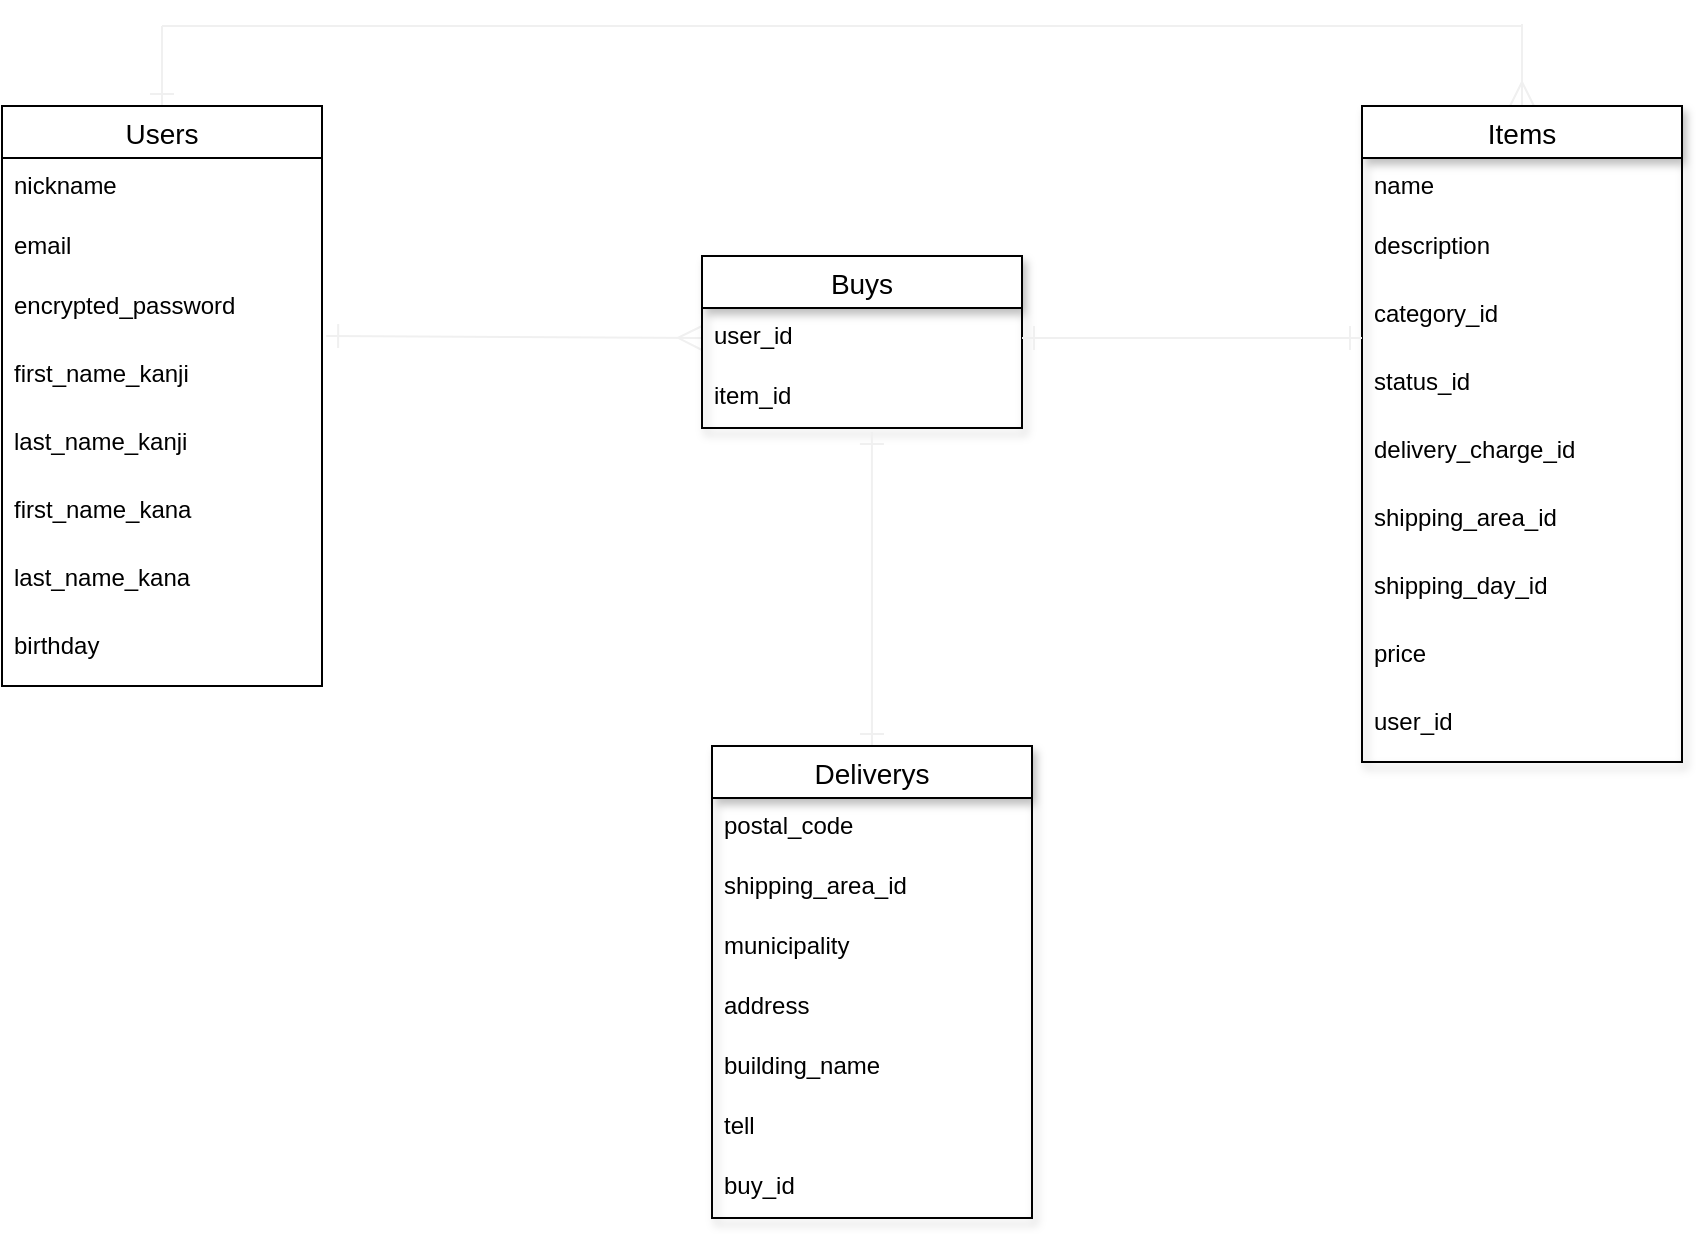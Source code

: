 <mxfile>
    <diagram id="SYYIoxHmVdFxY4b5FEGh" name="ページ1">
        <mxGraphModel dx="287" dy="200" grid="1" gridSize="10" guides="1" tooltips="1" connect="1" arrows="1" fold="1" page="1" pageScale="1" pageWidth="1169" pageHeight="827" math="0" shadow="0">
            <root>
                <mxCell id="0"/>
                <mxCell id="1" parent="0"/>
                <mxCell id="R4g8S2cu2oiYWbdXBOTO-71" style="edgeStyle=none;rounded=0;jumpSize=6;orthogonalLoop=1;jettySize=auto;html=1;shadow=0;startArrow=ERone;startFill=0;endArrow=none;endFill=0;startSize=10;endSize=10;targetPerimeterSpacing=5;strokeColor=#f0f0f0;strokeWidth=1;" edge="1" parent="1" source="17">
                    <mxGeometry relative="1" as="geometry">
                        <mxPoint x="240" y="40" as="targetPoint"/>
                    </mxGeometry>
                </mxCell>
                <mxCell id="17" value="Users" style="swimlane;fontStyle=0;childLayout=stackLayout;horizontal=1;startSize=26;horizontalStack=0;resizeParent=1;resizeParentMax=0;resizeLast=0;collapsible=1;marginBottom=0;align=center;fontSize=14;aspect=fixed;" vertex="1" parent="1">
                    <mxGeometry x="160" y="80" width="160" height="290" as="geometry">
                        <mxRectangle x="80" y="80" width="70" height="26" as="alternateBounds"/>
                    </mxGeometry>
                </mxCell>
                <mxCell id="18" value="nickname" style="text;strokeColor=none;fillColor=none;spacingLeft=4;spacingRight=4;overflow=hidden;rotatable=0;points=[[0,0.5],[1,0.5]];portConstraint=eastwest;fontSize=12;" vertex="1" parent="17">
                    <mxGeometry y="26" width="160" height="30" as="geometry"/>
                </mxCell>
                <mxCell id="19" value="email" style="text;strokeColor=none;fillColor=none;spacingLeft=4;spacingRight=4;overflow=hidden;rotatable=0;points=[[0,0.5],[1,0.5]];portConstraint=eastwest;fontSize=12;" vertex="1" parent="17">
                    <mxGeometry y="56" width="160" height="30" as="geometry"/>
                </mxCell>
                <mxCell id="41" value="encrypted_password" style="text;strokeColor=none;fillColor=none;spacingLeft=4;spacingRight=4;overflow=hidden;rotatable=0;points=[[0,0.5],[1,0.5]];portConstraint=eastwest;fontSize=12;" vertex="1" parent="17">
                    <mxGeometry y="86" width="160" height="34" as="geometry"/>
                </mxCell>
                <mxCell id="42" value="first_name_kanji " style="text;strokeColor=none;fillColor=none;spacingLeft=4;spacingRight=4;overflow=hidden;rotatable=0;points=[[0,0.5],[1,0.5]];portConstraint=eastwest;fontSize=12;" vertex="1" parent="17">
                    <mxGeometry y="120" width="160" height="34" as="geometry"/>
                </mxCell>
                <mxCell id="R4g8S2cu2oiYWbdXBOTO-78" value="last_name_kanji " style="text;strokeColor=none;fillColor=none;spacingLeft=4;spacingRight=4;overflow=hidden;rotatable=0;points=[[0,0.5],[1,0.5]];portConstraint=eastwest;fontSize=12;" vertex="1" parent="17">
                    <mxGeometry y="154" width="160" height="34" as="geometry"/>
                </mxCell>
                <mxCell id="R4g8S2cu2oiYWbdXBOTO-77" value="first_name_kana" style="text;strokeColor=none;fillColor=none;spacingLeft=4;spacingRight=4;overflow=hidden;rotatable=0;points=[[0,0.5],[1,0.5]];portConstraint=eastwest;fontSize=12;" vertex="1" parent="17">
                    <mxGeometry y="188" width="160" height="34" as="geometry"/>
                </mxCell>
                <mxCell id="R4g8S2cu2oiYWbdXBOTO-76" value="last_name_kana" style="text;strokeColor=none;fillColor=none;spacingLeft=4;spacingRight=4;overflow=hidden;rotatable=0;points=[[0,0.5],[1,0.5]];portConstraint=eastwest;fontSize=12;" vertex="1" parent="17">
                    <mxGeometry y="222" width="160" height="34" as="geometry"/>
                </mxCell>
                <mxCell id="20" value="birthday" style="text;strokeColor=none;fillColor=none;spacingLeft=4;spacingRight=4;overflow=hidden;rotatable=0;points=[[0,0.5],[1,0.5]];portConstraint=eastwest;fontSize=12;" vertex="1" parent="17">
                    <mxGeometry y="256" width="160" height="34" as="geometry"/>
                </mxCell>
                <mxCell id="R4g8S2cu2oiYWbdXBOTO-46" style="edgeStyle=none;rounded=0;jumpSize=6;orthogonalLoop=1;jettySize=auto;html=1;entryX=1.013;entryY=-0.147;entryDx=0;entryDy=0;entryPerimeter=0;shadow=0;startArrow=ERmany;startFill=0;endArrow=ERone;endFill=0;startSize=10;endSize=10;targetPerimeterSpacing=5;strokeColor=#f0f0f0;strokeWidth=1;exitX=0;exitY=0.5;exitDx=0;exitDy=0;spacing=2;" edge="1" parent="1" source="29" target="42">
                    <mxGeometry relative="1" as="geometry"/>
                </mxCell>
                <mxCell id="R4g8S2cu2oiYWbdXBOTO-72" style="edgeStyle=none;rounded=0;jumpSize=6;orthogonalLoop=1;jettySize=auto;html=1;shadow=0;startArrow=ERmany;startFill=0;endArrow=none;endFill=0;startSize=10;endSize=10;targetPerimeterSpacing=5;strokeColor=#f0f0f0;strokeWidth=1;" edge="1" parent="1" source="21">
                    <mxGeometry relative="1" as="geometry">
                        <mxPoint x="920" y="39" as="targetPoint"/>
                    </mxGeometry>
                </mxCell>
                <mxCell id="21" value="Items" style="swimlane;fontStyle=0;childLayout=stackLayout;horizontal=1;startSize=26;horizontalStack=0;resizeParent=1;resizeParentMax=0;resizeLast=0;collapsible=1;marginBottom=0;align=center;fontSize=14;shadow=1;" vertex="1" parent="1">
                    <mxGeometry x="840" y="80" width="160" height="328" as="geometry">
                        <mxRectangle x="560" y="80" width="70" height="26" as="alternateBounds"/>
                    </mxGeometry>
                </mxCell>
                <mxCell id="23" value="name" style="text;strokeColor=none;fillColor=none;spacingLeft=4;spacingRight=4;overflow=hidden;rotatable=0;points=[[0,0.5],[1,0.5]];portConstraint=eastwest;fontSize=12;" vertex="1" parent="21">
                    <mxGeometry y="26" width="160" height="30" as="geometry"/>
                </mxCell>
                <mxCell id="45" value="description" style="text;strokeColor=none;fillColor=none;spacingLeft=4;spacingRight=4;overflow=hidden;rotatable=0;points=[[0,0.5],[1,0.5]];portConstraint=eastwest;fontSize=12;" vertex="1" parent="21">
                    <mxGeometry y="56" width="160" height="34" as="geometry"/>
                </mxCell>
                <mxCell id="R4g8S2cu2oiYWbdXBOTO-59" value="category_id" style="text;strokeColor=none;fillColor=none;spacingLeft=4;spacingRight=4;overflow=hidden;rotatable=0;points=[[0,0.5],[1,0.5]];portConstraint=eastwest;fontSize=12;" vertex="1" parent="21">
                    <mxGeometry y="90" width="160" height="34" as="geometry"/>
                </mxCell>
                <mxCell id="R4g8S2cu2oiYWbdXBOTO-60" value="status_id" style="text;strokeColor=none;fillColor=none;spacingLeft=4;spacingRight=4;overflow=hidden;rotatable=0;points=[[0,0.5],[1,0.5]];portConstraint=eastwest;fontSize=12;" vertex="1" parent="21">
                    <mxGeometry y="124" width="160" height="34" as="geometry"/>
                </mxCell>
                <mxCell id="R4g8S2cu2oiYWbdXBOTO-83" value="delivery_charge_id" style="text;strokeColor=none;fillColor=none;spacingLeft=4;spacingRight=4;overflow=hidden;rotatable=0;points=[[0,0.5],[1,0.5]];portConstraint=eastwest;fontSize=12;" vertex="1" parent="21">
                    <mxGeometry y="158" width="160" height="34" as="geometry"/>
                </mxCell>
                <mxCell id="R4g8S2cu2oiYWbdXBOTO-82" value="shipping_area_id" style="text;strokeColor=none;fillColor=none;spacingLeft=4;spacingRight=4;overflow=hidden;rotatable=0;points=[[0,0.5],[1,0.5]];portConstraint=eastwest;fontSize=12;" vertex="1" parent="21">
                    <mxGeometry y="192" width="160" height="34" as="geometry"/>
                </mxCell>
                <mxCell id="R4g8S2cu2oiYWbdXBOTO-81" value="shipping_day_id" style="text;strokeColor=none;fillColor=none;spacingLeft=4;spacingRight=4;overflow=hidden;rotatable=0;points=[[0,0.5],[1,0.5]];portConstraint=eastwest;fontSize=12;" vertex="1" parent="21">
                    <mxGeometry y="226" width="160" height="34" as="geometry"/>
                </mxCell>
                <mxCell id="R4g8S2cu2oiYWbdXBOTO-87" value="price " style="text;strokeColor=none;fillColor=none;spacingLeft=4;spacingRight=4;overflow=hidden;rotatable=0;points=[[0,0.5],[1,0.5]];portConstraint=eastwest;fontSize=12;" vertex="1" parent="21">
                    <mxGeometry y="260" width="160" height="34" as="geometry"/>
                </mxCell>
                <mxCell id="R4g8S2cu2oiYWbdXBOTO-80" value="user_id" style="text;strokeColor=none;fillColor=none;spacingLeft=4;spacingRight=4;overflow=hidden;rotatable=0;points=[[0,0.5],[1,0.5]];portConstraint=eastwest;fontSize=12;" vertex="1" parent="21">
                    <mxGeometry y="294" width="160" height="34" as="geometry"/>
                </mxCell>
                <mxCell id="28" value="Buys" style="swimlane;fontStyle=0;childLayout=stackLayout;horizontal=1;startSize=26;horizontalStack=0;resizeParent=1;resizeParentMax=0;resizeLast=0;collapsible=1;marginBottom=0;align=center;fontSize=14;shadow=1;" vertex="1" parent="1">
                    <mxGeometry x="510" y="155" width="160" height="86" as="geometry"/>
                </mxCell>
                <mxCell id="29" value="user_id" style="text;strokeColor=none;fillColor=none;spacingLeft=4;spacingRight=4;overflow=hidden;rotatable=0;points=[[0,0.5],[1,0.5]];portConstraint=eastwest;fontSize=12;" vertex="1" parent="28">
                    <mxGeometry y="26" width="160" height="30" as="geometry"/>
                </mxCell>
                <mxCell id="R4g8S2cu2oiYWbdXBOTO-69" value="item_id" style="text;strokeColor=none;fillColor=none;spacingLeft=4;spacingRight=4;overflow=hidden;rotatable=0;points=[[0,0.5],[1,0.5]];portConstraint=eastwest;fontSize=12;" vertex="1" parent="28">
                    <mxGeometry y="56" width="160" height="30" as="geometry"/>
                </mxCell>
                <mxCell id="R4g8S2cu2oiYWbdXBOTO-68" style="edgeStyle=none;rounded=0;jumpSize=6;orthogonalLoop=1;jettySize=auto;html=1;entryX=0.531;entryY=1.067;entryDx=0;entryDy=0;entryPerimeter=0;shadow=0;startArrow=ERone;startFill=0;endArrow=ERone;endFill=0;startSize=10;endSize=10;targetPerimeterSpacing=5;strokeColor=#f0f0f0;strokeWidth=1;" edge="1" parent="1" source="R4g8S2cu2oiYWbdXBOTO-53" target="R4g8S2cu2oiYWbdXBOTO-69">
                    <mxGeometry relative="1" as="geometry">
                        <mxPoint x="597.04" y="274" as="targetPoint"/>
                    </mxGeometry>
                </mxCell>
                <mxCell id="R4g8S2cu2oiYWbdXBOTO-53" value="Deliverys" style="swimlane;fontStyle=0;childLayout=stackLayout;horizontal=1;startSize=26;horizontalStack=0;resizeParent=1;resizeParentMax=0;resizeLast=0;collapsible=1;marginBottom=0;align=center;fontSize=14;shadow=1;" vertex="1" parent="1">
                    <mxGeometry x="515" y="400" width="160" height="236" as="geometry"/>
                </mxCell>
                <mxCell id="R4g8S2cu2oiYWbdXBOTO-54" value=" postal_code " style="text;strokeColor=none;fillColor=none;spacingLeft=4;spacingRight=4;overflow=hidden;rotatable=0;points=[[0,0.5],[1,0.5]];portConstraint=eastwest;fontSize=12;" vertex="1" parent="R4g8S2cu2oiYWbdXBOTO-53">
                    <mxGeometry y="26" width="160" height="30" as="geometry"/>
                </mxCell>
                <mxCell id="R4g8S2cu2oiYWbdXBOTO-55" value="shipping_area_id" style="text;strokeColor=none;fillColor=none;spacingLeft=4;spacingRight=4;overflow=hidden;rotatable=0;points=[[0,0.5],[1,0.5]];portConstraint=eastwest;fontSize=12;" vertex="1" parent="R4g8S2cu2oiYWbdXBOTO-53">
                    <mxGeometry y="56" width="160" height="30" as="geometry"/>
                </mxCell>
                <mxCell id="R4g8S2cu2oiYWbdXBOTO-56" value="municipality" style="text;strokeColor=none;fillColor=none;spacingLeft=4;spacingRight=4;overflow=hidden;rotatable=0;points=[[0,0.5],[1,0.5]];portConstraint=eastwest;fontSize=12;" vertex="1" parent="R4g8S2cu2oiYWbdXBOTO-53">
                    <mxGeometry y="86" width="160" height="30" as="geometry"/>
                </mxCell>
                <mxCell id="R4g8S2cu2oiYWbdXBOTO-57" value="address " style="text;strokeColor=none;fillColor=none;spacingLeft=4;spacingRight=4;overflow=hidden;rotatable=0;points=[[0,0.5],[1,0.5]];portConstraint=eastwest;fontSize=12;" vertex="1" parent="R4g8S2cu2oiYWbdXBOTO-53">
                    <mxGeometry y="116" width="160" height="30" as="geometry"/>
                </mxCell>
                <mxCell id="R4g8S2cu2oiYWbdXBOTO-85" value="building_name" style="text;strokeColor=none;fillColor=none;spacingLeft=4;spacingRight=4;overflow=hidden;rotatable=0;points=[[0,0.5],[1,0.5]];portConstraint=eastwest;fontSize=12;" vertex="1" parent="R4g8S2cu2oiYWbdXBOTO-53">
                    <mxGeometry y="146" width="160" height="30" as="geometry"/>
                </mxCell>
                <mxCell id="R4g8S2cu2oiYWbdXBOTO-86" value="tell " style="text;strokeColor=none;fillColor=none;spacingLeft=4;spacingRight=4;overflow=hidden;rotatable=0;points=[[0,0.5],[1,0.5]];portConstraint=eastwest;fontSize=12;" vertex="1" parent="R4g8S2cu2oiYWbdXBOTO-53">
                    <mxGeometry y="176" width="160" height="30" as="geometry"/>
                </mxCell>
                <mxCell id="R4g8S2cu2oiYWbdXBOTO-84" value="buy_id" style="text;strokeColor=none;fillColor=none;spacingLeft=4;spacingRight=4;overflow=hidden;rotatable=0;points=[[0,0.5],[1,0.5]];portConstraint=eastwest;fontSize=12;" vertex="1" parent="R4g8S2cu2oiYWbdXBOTO-53">
                    <mxGeometry y="206" width="160" height="30" as="geometry"/>
                </mxCell>
                <mxCell id="R4g8S2cu2oiYWbdXBOTO-73" value="" style="endArrow=none;html=1;rounded=0;shadow=0;startSize=10;endSize=10;targetPerimeterSpacing=5;strokeColor=#f0f0f0;strokeWidth=1;" edge="1" parent="1">
                    <mxGeometry relative="1" as="geometry">
                        <mxPoint x="240" y="40" as="sourcePoint"/>
                        <mxPoint x="920" y="40" as="targetPoint"/>
                    </mxGeometry>
                </mxCell>
                <mxCell id="R4g8S2cu2oiYWbdXBOTO-88" style="edgeStyle=none;rounded=0;jumpSize=6;orthogonalLoop=1;jettySize=auto;html=1;entryX=0;entryY=0.765;entryDx=0;entryDy=0;entryPerimeter=0;shadow=0;startArrow=ERone;startFill=0;endArrow=ERone;endFill=0;startSize=10;endSize=10;targetPerimeterSpacing=5;strokeColor=#f0f0f0;strokeWidth=1;" edge="1" parent="1" source="29" target="R4g8S2cu2oiYWbdXBOTO-59">
                    <mxGeometry relative="1" as="geometry"/>
                </mxCell>
            </root>
        </mxGraphModel>
    </diagram>
</mxfile>